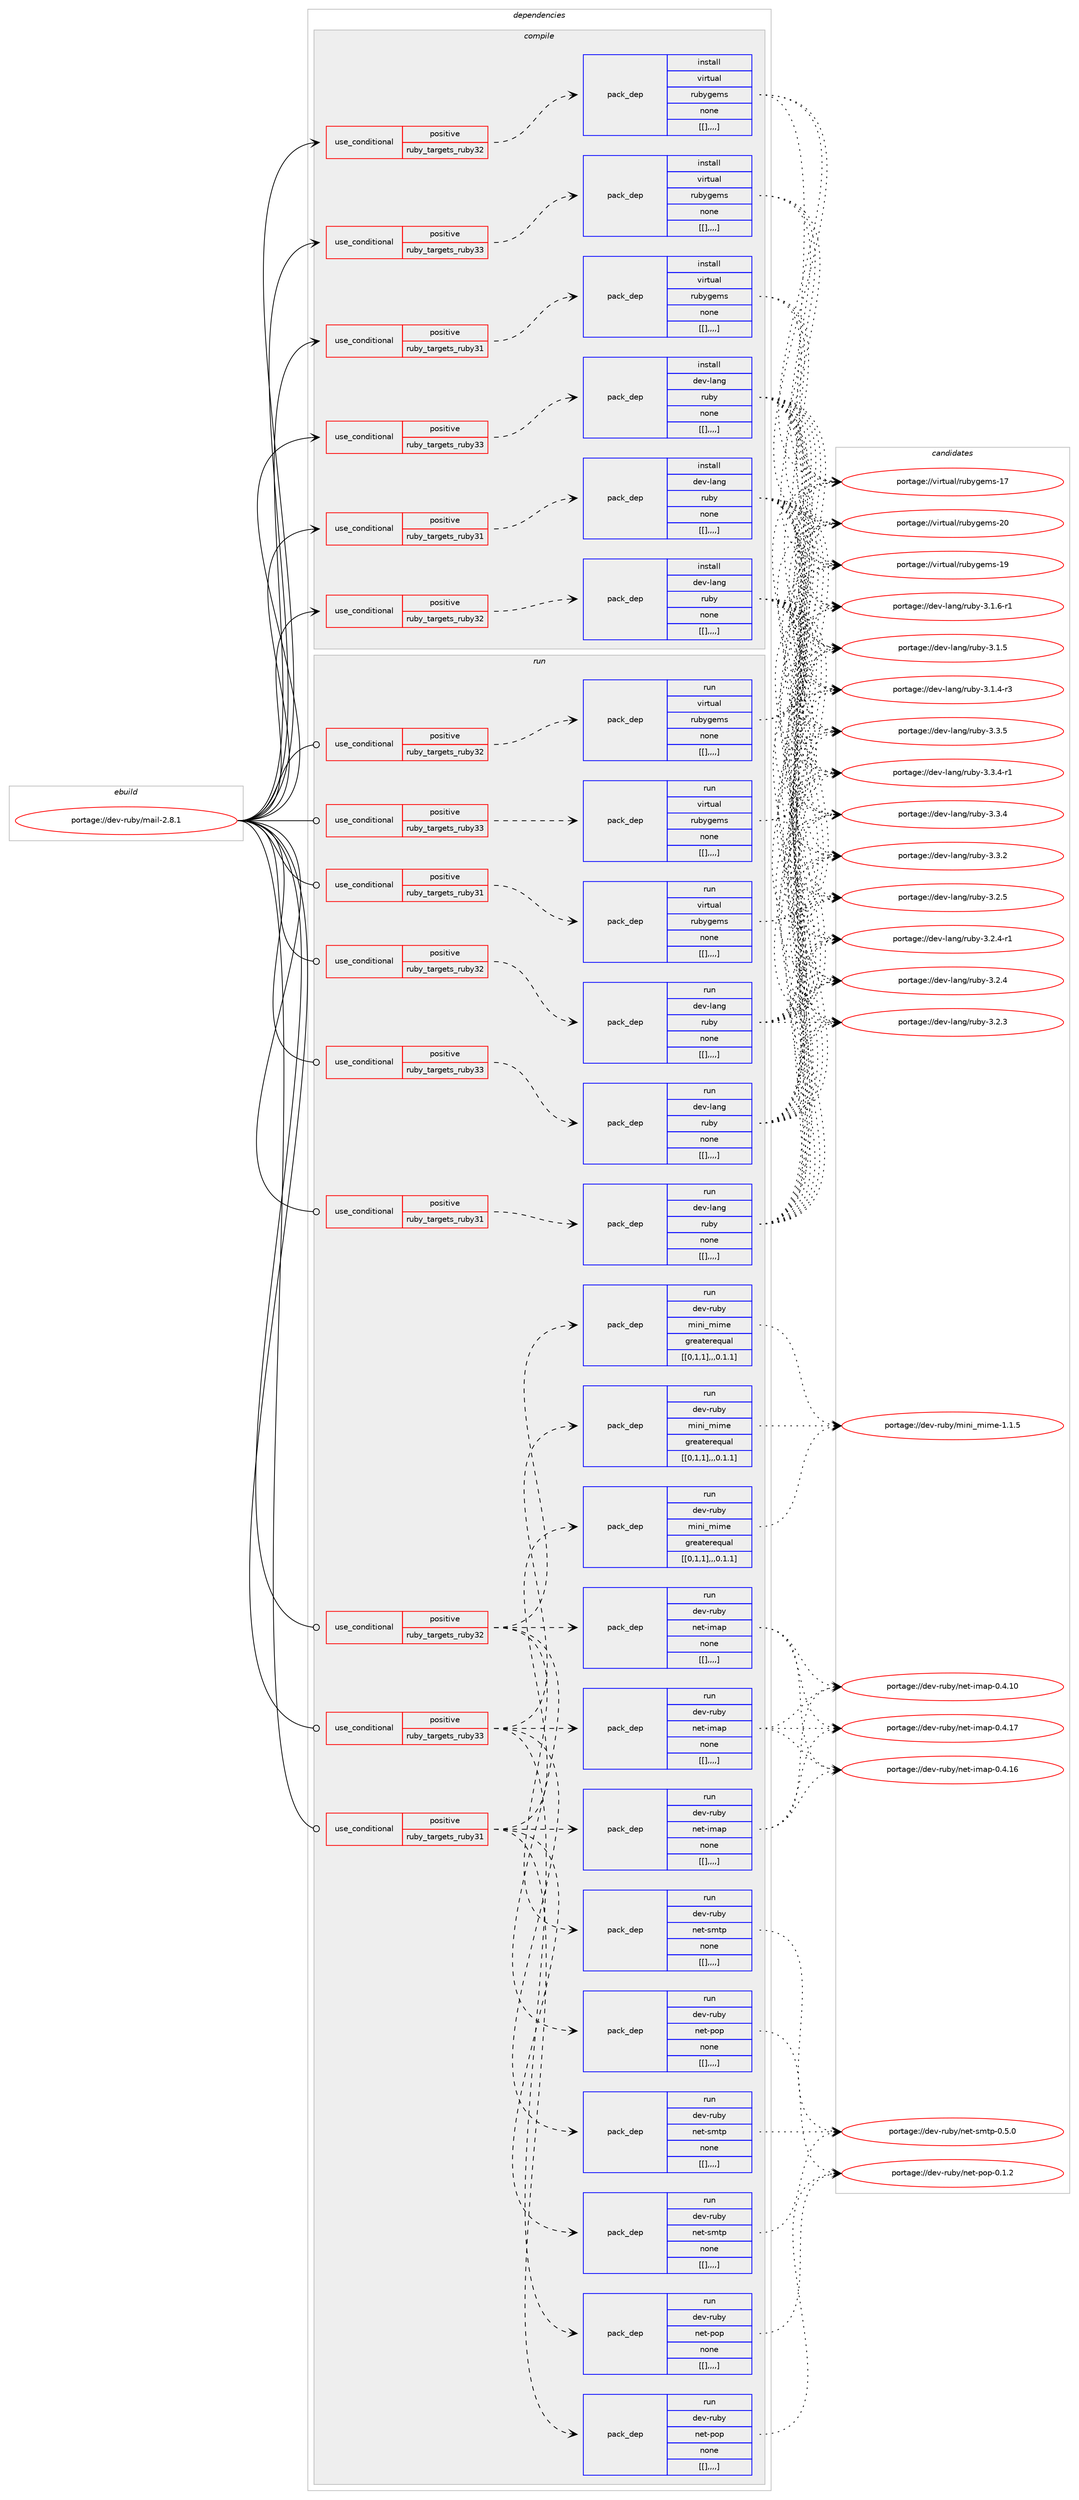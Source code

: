 digraph prolog {

# *************
# Graph options
# *************

newrank=true;
concentrate=true;
compound=true;
graph [rankdir=LR,fontname=Helvetica,fontsize=10,ranksep=1.5];#, ranksep=2.5, nodesep=0.2];
edge  [arrowhead=vee];
node  [fontname=Helvetica,fontsize=10];

# **********
# The ebuild
# **********

subgraph cluster_leftcol {
color=gray;
label=<<i>ebuild</i>>;
id [label="portage://dev-ruby/mail-2.8.1", color=red, width=4, href="../dev-ruby/mail-2.8.1.svg"];
}

# ****************
# The dependencies
# ****************

subgraph cluster_midcol {
color=gray;
label=<<i>dependencies</i>>;
subgraph cluster_compile {
fillcolor="#eeeeee";
style=filled;
label=<<i>compile</i>>;
subgraph cond54271 {
dependency199612 [label=<<TABLE BORDER="0" CELLBORDER="1" CELLSPACING="0" CELLPADDING="4"><TR><TD ROWSPAN="3" CELLPADDING="10">use_conditional</TD></TR><TR><TD>positive</TD></TR><TR><TD>ruby_targets_ruby31</TD></TR></TABLE>>, shape=none, color=red];
subgraph pack143915 {
dependency199631 [label=<<TABLE BORDER="0" CELLBORDER="1" CELLSPACING="0" CELLPADDING="4" WIDTH="220"><TR><TD ROWSPAN="6" CELLPADDING="30">pack_dep</TD></TR><TR><TD WIDTH="110">install</TD></TR><TR><TD>dev-lang</TD></TR><TR><TD>ruby</TD></TR><TR><TD>none</TD></TR><TR><TD>[[],,,,]</TD></TR></TABLE>>, shape=none, color=blue];
}
dependency199612:e -> dependency199631:w [weight=20,style="dashed",arrowhead="vee"];
}
id:e -> dependency199612:w [weight=20,style="solid",arrowhead="vee"];
subgraph cond54290 {
dependency199708 [label=<<TABLE BORDER="0" CELLBORDER="1" CELLSPACING="0" CELLPADDING="4"><TR><TD ROWSPAN="3" CELLPADDING="10">use_conditional</TD></TR><TR><TD>positive</TD></TR><TR><TD>ruby_targets_ruby31</TD></TR></TABLE>>, shape=none, color=red];
subgraph pack143972 {
dependency199763 [label=<<TABLE BORDER="0" CELLBORDER="1" CELLSPACING="0" CELLPADDING="4" WIDTH="220"><TR><TD ROWSPAN="6" CELLPADDING="30">pack_dep</TD></TR><TR><TD WIDTH="110">install</TD></TR><TR><TD>virtual</TD></TR><TR><TD>rubygems</TD></TR><TR><TD>none</TD></TR><TR><TD>[[],,,,]</TD></TR></TABLE>>, shape=none, color=blue];
}
dependency199708:e -> dependency199763:w [weight=20,style="dashed",arrowhead="vee"];
}
id:e -> dependency199708:w [weight=20,style="solid",arrowhead="vee"];
subgraph cond54354 {
dependency199810 [label=<<TABLE BORDER="0" CELLBORDER="1" CELLSPACING="0" CELLPADDING="4"><TR><TD ROWSPAN="3" CELLPADDING="10">use_conditional</TD></TR><TR><TD>positive</TD></TR><TR><TD>ruby_targets_ruby32</TD></TR></TABLE>>, shape=none, color=red];
subgraph pack144010 {
dependency199831 [label=<<TABLE BORDER="0" CELLBORDER="1" CELLSPACING="0" CELLPADDING="4" WIDTH="220"><TR><TD ROWSPAN="6" CELLPADDING="30">pack_dep</TD></TR><TR><TD WIDTH="110">install</TD></TR><TR><TD>dev-lang</TD></TR><TR><TD>ruby</TD></TR><TR><TD>none</TD></TR><TR><TD>[[],,,,]</TD></TR></TABLE>>, shape=none, color=blue];
}
dependency199810:e -> dependency199831:w [weight=20,style="dashed",arrowhead="vee"];
}
id:e -> dependency199810:w [weight=20,style="solid",arrowhead="vee"];
subgraph cond54385 {
dependency199840 [label=<<TABLE BORDER="0" CELLBORDER="1" CELLSPACING="0" CELLPADDING="4"><TR><TD ROWSPAN="3" CELLPADDING="10">use_conditional</TD></TR><TR><TD>positive</TD></TR><TR><TD>ruby_targets_ruby32</TD></TR></TABLE>>, shape=none, color=red];
subgraph pack144027 {
dependency199859 [label=<<TABLE BORDER="0" CELLBORDER="1" CELLSPACING="0" CELLPADDING="4" WIDTH="220"><TR><TD ROWSPAN="6" CELLPADDING="30">pack_dep</TD></TR><TR><TD WIDTH="110">install</TD></TR><TR><TD>virtual</TD></TR><TR><TD>rubygems</TD></TR><TR><TD>none</TD></TR><TR><TD>[[],,,,]</TD></TR></TABLE>>, shape=none, color=blue];
}
dependency199840:e -> dependency199859:w [weight=20,style="dashed",arrowhead="vee"];
}
id:e -> dependency199840:w [weight=20,style="solid",arrowhead="vee"];
subgraph cond54398 {
dependency199956 [label=<<TABLE BORDER="0" CELLBORDER="1" CELLSPACING="0" CELLPADDING="4"><TR><TD ROWSPAN="3" CELLPADDING="10">use_conditional</TD></TR><TR><TD>positive</TD></TR><TR><TD>ruby_targets_ruby33</TD></TR></TABLE>>, shape=none, color=red];
subgraph pack144107 {
dependency200018 [label=<<TABLE BORDER="0" CELLBORDER="1" CELLSPACING="0" CELLPADDING="4" WIDTH="220"><TR><TD ROWSPAN="6" CELLPADDING="30">pack_dep</TD></TR><TR><TD WIDTH="110">install</TD></TR><TR><TD>dev-lang</TD></TR><TR><TD>ruby</TD></TR><TR><TD>none</TD></TR><TR><TD>[[],,,,]</TD></TR></TABLE>>, shape=none, color=blue];
}
dependency199956:e -> dependency200018:w [weight=20,style="dashed",arrowhead="vee"];
}
id:e -> dependency199956:w [weight=20,style="solid",arrowhead="vee"];
subgraph cond54474 {
dependency200038 [label=<<TABLE BORDER="0" CELLBORDER="1" CELLSPACING="0" CELLPADDING="4"><TR><TD ROWSPAN="3" CELLPADDING="10">use_conditional</TD></TR><TR><TD>positive</TD></TR><TR><TD>ruby_targets_ruby33</TD></TR></TABLE>>, shape=none, color=red];
subgraph pack144146 {
dependency200074 [label=<<TABLE BORDER="0" CELLBORDER="1" CELLSPACING="0" CELLPADDING="4" WIDTH="220"><TR><TD ROWSPAN="6" CELLPADDING="30">pack_dep</TD></TR><TR><TD WIDTH="110">install</TD></TR><TR><TD>virtual</TD></TR><TR><TD>rubygems</TD></TR><TR><TD>none</TD></TR><TR><TD>[[],,,,]</TD></TR></TABLE>>, shape=none, color=blue];
}
dependency200038:e -> dependency200074:w [weight=20,style="dashed",arrowhead="vee"];
}
id:e -> dependency200038:w [weight=20,style="solid",arrowhead="vee"];
}
subgraph cluster_compileandrun {
fillcolor="#eeeeee";
style=filled;
label=<<i>compile and run</i>>;
}
subgraph cluster_run {
fillcolor="#eeeeee";
style=filled;
label=<<i>run</i>>;
subgraph cond54517 {
dependency200136 [label=<<TABLE BORDER="0" CELLBORDER="1" CELLSPACING="0" CELLPADDING="4"><TR><TD ROWSPAN="3" CELLPADDING="10">use_conditional</TD></TR><TR><TD>positive</TD></TR><TR><TD>ruby_targets_ruby31</TD></TR></TABLE>>, shape=none, color=red];
subgraph pack144182 {
dependency200144 [label=<<TABLE BORDER="0" CELLBORDER="1" CELLSPACING="0" CELLPADDING="4" WIDTH="220"><TR><TD ROWSPAN="6" CELLPADDING="30">pack_dep</TD></TR><TR><TD WIDTH="110">run</TD></TR><TR><TD>dev-lang</TD></TR><TR><TD>ruby</TD></TR><TR><TD>none</TD></TR><TR><TD>[[],,,,]</TD></TR></TABLE>>, shape=none, color=blue];
}
dependency200136:e -> dependency200144:w [weight=20,style="dashed",arrowhead="vee"];
}
id:e -> dependency200136:w [weight=20,style="solid",arrowhead="odot"];
subgraph cond54531 {
dependency200154 [label=<<TABLE BORDER="0" CELLBORDER="1" CELLSPACING="0" CELLPADDING="4"><TR><TD ROWSPAN="3" CELLPADDING="10">use_conditional</TD></TR><TR><TD>positive</TD></TR><TR><TD>ruby_targets_ruby31</TD></TR></TABLE>>, shape=none, color=red];
subgraph pack144197 {
dependency200171 [label=<<TABLE BORDER="0" CELLBORDER="1" CELLSPACING="0" CELLPADDING="4" WIDTH="220"><TR><TD ROWSPAN="6" CELLPADDING="30">pack_dep</TD></TR><TR><TD WIDTH="110">run</TD></TR><TR><TD>dev-ruby</TD></TR><TR><TD>mini_mime</TD></TR><TR><TD>greaterequal</TD></TR><TR><TD>[[0,1,1],,,0.1.1]</TD></TR></TABLE>>, shape=none, color=blue];
}
dependency200154:e -> dependency200171:w [weight=20,style="dashed",arrowhead="vee"];
subgraph pack144198 {
dependency200173 [label=<<TABLE BORDER="0" CELLBORDER="1" CELLSPACING="0" CELLPADDING="4" WIDTH="220"><TR><TD ROWSPAN="6" CELLPADDING="30">pack_dep</TD></TR><TR><TD WIDTH="110">run</TD></TR><TR><TD>dev-ruby</TD></TR><TR><TD>net-imap</TD></TR><TR><TD>none</TD></TR><TR><TD>[[],,,,]</TD></TR></TABLE>>, shape=none, color=blue];
}
dependency200154:e -> dependency200173:w [weight=20,style="dashed",arrowhead="vee"];
subgraph pack144199 {
dependency200176 [label=<<TABLE BORDER="0" CELLBORDER="1" CELLSPACING="0" CELLPADDING="4" WIDTH="220"><TR><TD ROWSPAN="6" CELLPADDING="30">pack_dep</TD></TR><TR><TD WIDTH="110">run</TD></TR><TR><TD>dev-ruby</TD></TR><TR><TD>net-pop</TD></TR><TR><TD>none</TD></TR><TR><TD>[[],,,,]</TD></TR></TABLE>>, shape=none, color=blue];
}
dependency200154:e -> dependency200176:w [weight=20,style="dashed",arrowhead="vee"];
subgraph pack144200 {
dependency200179 [label=<<TABLE BORDER="0" CELLBORDER="1" CELLSPACING="0" CELLPADDING="4" WIDTH="220"><TR><TD ROWSPAN="6" CELLPADDING="30">pack_dep</TD></TR><TR><TD WIDTH="110">run</TD></TR><TR><TD>dev-ruby</TD></TR><TR><TD>net-smtp</TD></TR><TR><TD>none</TD></TR><TR><TD>[[],,,,]</TD></TR></TABLE>>, shape=none, color=blue];
}
dependency200154:e -> dependency200179:w [weight=20,style="dashed",arrowhead="vee"];
}
id:e -> dependency200154:w [weight=20,style="solid",arrowhead="odot"];
subgraph cond54572 {
dependency200276 [label=<<TABLE BORDER="0" CELLBORDER="1" CELLSPACING="0" CELLPADDING="4"><TR><TD ROWSPAN="3" CELLPADDING="10">use_conditional</TD></TR><TR><TD>positive</TD></TR><TR><TD>ruby_targets_ruby31</TD></TR></TABLE>>, shape=none, color=red];
subgraph pack144255 {
dependency200301 [label=<<TABLE BORDER="0" CELLBORDER="1" CELLSPACING="0" CELLPADDING="4" WIDTH="220"><TR><TD ROWSPAN="6" CELLPADDING="30">pack_dep</TD></TR><TR><TD WIDTH="110">run</TD></TR><TR><TD>virtual</TD></TR><TR><TD>rubygems</TD></TR><TR><TD>none</TD></TR><TR><TD>[[],,,,]</TD></TR></TABLE>>, shape=none, color=blue];
}
dependency200276:e -> dependency200301:w [weight=20,style="dashed",arrowhead="vee"];
}
id:e -> dependency200276:w [weight=20,style="solid",arrowhead="odot"];
subgraph cond54641 {
dependency200371 [label=<<TABLE BORDER="0" CELLBORDER="1" CELLSPACING="0" CELLPADDING="4"><TR><TD ROWSPAN="3" CELLPADDING="10">use_conditional</TD></TR><TR><TD>positive</TD></TR><TR><TD>ruby_targets_ruby32</TD></TR></TABLE>>, shape=none, color=red];
subgraph pack144305 {
dependency200373 [label=<<TABLE BORDER="0" CELLBORDER="1" CELLSPACING="0" CELLPADDING="4" WIDTH="220"><TR><TD ROWSPAN="6" CELLPADDING="30">pack_dep</TD></TR><TR><TD WIDTH="110">run</TD></TR><TR><TD>dev-lang</TD></TR><TR><TD>ruby</TD></TR><TR><TD>none</TD></TR><TR><TD>[[],,,,]</TD></TR></TABLE>>, shape=none, color=blue];
}
dependency200371:e -> dependency200373:w [weight=20,style="dashed",arrowhead="vee"];
}
id:e -> dependency200371:w [weight=20,style="solid",arrowhead="odot"];
subgraph cond54644 {
dependency200377 [label=<<TABLE BORDER="0" CELLBORDER="1" CELLSPACING="0" CELLPADDING="4"><TR><TD ROWSPAN="3" CELLPADDING="10">use_conditional</TD></TR><TR><TD>positive</TD></TR><TR><TD>ruby_targets_ruby32</TD></TR></TABLE>>, shape=none, color=red];
subgraph pack144328 {
dependency200455 [label=<<TABLE BORDER="0" CELLBORDER="1" CELLSPACING="0" CELLPADDING="4" WIDTH="220"><TR><TD ROWSPAN="6" CELLPADDING="30">pack_dep</TD></TR><TR><TD WIDTH="110">run</TD></TR><TR><TD>dev-ruby</TD></TR><TR><TD>mini_mime</TD></TR><TR><TD>greaterequal</TD></TR><TR><TD>[[0,1,1],,,0.1.1]</TD></TR></TABLE>>, shape=none, color=blue];
}
dependency200377:e -> dependency200455:w [weight=20,style="dashed",arrowhead="vee"];
subgraph pack144354 {
dependency200474 [label=<<TABLE BORDER="0" CELLBORDER="1" CELLSPACING="0" CELLPADDING="4" WIDTH="220"><TR><TD ROWSPAN="6" CELLPADDING="30">pack_dep</TD></TR><TR><TD WIDTH="110">run</TD></TR><TR><TD>dev-ruby</TD></TR><TR><TD>net-imap</TD></TR><TR><TD>none</TD></TR><TR><TD>[[],,,,]</TD></TR></TABLE>>, shape=none, color=blue];
}
dependency200377:e -> dependency200474:w [weight=20,style="dashed",arrowhead="vee"];
subgraph pack144358 {
dependency200494 [label=<<TABLE BORDER="0" CELLBORDER="1" CELLSPACING="0" CELLPADDING="4" WIDTH="220"><TR><TD ROWSPAN="6" CELLPADDING="30">pack_dep</TD></TR><TR><TD WIDTH="110">run</TD></TR><TR><TD>dev-ruby</TD></TR><TR><TD>net-pop</TD></TR><TR><TD>none</TD></TR><TR><TD>[[],,,,]</TD></TR></TABLE>>, shape=none, color=blue];
}
dependency200377:e -> dependency200494:w [weight=20,style="dashed",arrowhead="vee"];
subgraph pack144373 {
dependency200497 [label=<<TABLE BORDER="0" CELLBORDER="1" CELLSPACING="0" CELLPADDING="4" WIDTH="220"><TR><TD ROWSPAN="6" CELLPADDING="30">pack_dep</TD></TR><TR><TD WIDTH="110">run</TD></TR><TR><TD>dev-ruby</TD></TR><TR><TD>net-smtp</TD></TR><TR><TD>none</TD></TR><TR><TD>[[],,,,]</TD></TR></TABLE>>, shape=none, color=blue];
}
dependency200377:e -> dependency200497:w [weight=20,style="dashed",arrowhead="vee"];
}
id:e -> dependency200377:w [weight=20,style="solid",arrowhead="odot"];
subgraph cond54787 {
dependency200789 [label=<<TABLE BORDER="0" CELLBORDER="1" CELLSPACING="0" CELLPADDING="4"><TR><TD ROWSPAN="3" CELLPADDING="10">use_conditional</TD></TR><TR><TD>positive</TD></TR><TR><TD>ruby_targets_ruby32</TD></TR></TABLE>>, shape=none, color=red];
subgraph pack144535 {
dependency200792 [label=<<TABLE BORDER="0" CELLBORDER="1" CELLSPACING="0" CELLPADDING="4" WIDTH="220"><TR><TD ROWSPAN="6" CELLPADDING="30">pack_dep</TD></TR><TR><TD WIDTH="110">run</TD></TR><TR><TD>virtual</TD></TR><TR><TD>rubygems</TD></TR><TR><TD>none</TD></TR><TR><TD>[[],,,,]</TD></TR></TABLE>>, shape=none, color=blue];
}
dependency200789:e -> dependency200792:w [weight=20,style="dashed",arrowhead="vee"];
}
id:e -> dependency200789:w [weight=20,style="solid",arrowhead="odot"];
subgraph cond54853 {
dependency200842 [label=<<TABLE BORDER="0" CELLBORDER="1" CELLSPACING="0" CELLPADDING="4"><TR><TD ROWSPAN="3" CELLPADDING="10">use_conditional</TD></TR><TR><TD>positive</TD></TR><TR><TD>ruby_targets_ruby33</TD></TR></TABLE>>, shape=none, color=red];
subgraph pack144563 {
dependency200866 [label=<<TABLE BORDER="0" CELLBORDER="1" CELLSPACING="0" CELLPADDING="4" WIDTH="220"><TR><TD ROWSPAN="6" CELLPADDING="30">pack_dep</TD></TR><TR><TD WIDTH="110">run</TD></TR><TR><TD>dev-lang</TD></TR><TR><TD>ruby</TD></TR><TR><TD>none</TD></TR><TR><TD>[[],,,,]</TD></TR></TABLE>>, shape=none, color=blue];
}
dependency200842:e -> dependency200866:w [weight=20,style="dashed",arrowhead="vee"];
}
id:e -> dependency200842:w [weight=20,style="solid",arrowhead="odot"];
subgraph cond54878 {
dependency200960 [label=<<TABLE BORDER="0" CELLBORDER="1" CELLSPACING="0" CELLPADDING="4"><TR><TD ROWSPAN="3" CELLPADDING="10">use_conditional</TD></TR><TR><TD>positive</TD></TR><TR><TD>ruby_targets_ruby33</TD></TR></TABLE>>, shape=none, color=red];
subgraph pack144645 {
dependency201065 [label=<<TABLE BORDER="0" CELLBORDER="1" CELLSPACING="0" CELLPADDING="4" WIDTH="220"><TR><TD ROWSPAN="6" CELLPADDING="30">pack_dep</TD></TR><TR><TD WIDTH="110">run</TD></TR><TR><TD>dev-ruby</TD></TR><TR><TD>mini_mime</TD></TR><TR><TD>greaterequal</TD></TR><TR><TD>[[0,1,1],,,0.1.1]</TD></TR></TABLE>>, shape=none, color=blue];
}
dependency200960:e -> dependency201065:w [weight=20,style="dashed",arrowhead="vee"];
subgraph pack144696 {
dependency201108 [label=<<TABLE BORDER="0" CELLBORDER="1" CELLSPACING="0" CELLPADDING="4" WIDTH="220"><TR><TD ROWSPAN="6" CELLPADDING="30">pack_dep</TD></TR><TR><TD WIDTH="110">run</TD></TR><TR><TD>dev-ruby</TD></TR><TR><TD>net-imap</TD></TR><TR><TD>none</TD></TR><TR><TD>[[],,,,]</TD></TR></TABLE>>, shape=none, color=blue];
}
dependency200960:e -> dependency201108:w [weight=20,style="dashed",arrowhead="vee"];
subgraph pack144706 {
dependency201215 [label=<<TABLE BORDER="0" CELLBORDER="1" CELLSPACING="0" CELLPADDING="4" WIDTH="220"><TR><TD ROWSPAN="6" CELLPADDING="30">pack_dep</TD></TR><TR><TD WIDTH="110">run</TD></TR><TR><TD>dev-ruby</TD></TR><TR><TD>net-pop</TD></TR><TR><TD>none</TD></TR><TR><TD>[[],,,,]</TD></TR></TABLE>>, shape=none, color=blue];
}
dependency200960:e -> dependency201215:w [weight=20,style="dashed",arrowhead="vee"];
subgraph pack144790 {
dependency201262 [label=<<TABLE BORDER="0" CELLBORDER="1" CELLSPACING="0" CELLPADDING="4" WIDTH="220"><TR><TD ROWSPAN="6" CELLPADDING="30">pack_dep</TD></TR><TR><TD WIDTH="110">run</TD></TR><TR><TD>dev-ruby</TD></TR><TR><TD>net-smtp</TD></TR><TR><TD>none</TD></TR><TR><TD>[[],,,,]</TD></TR></TABLE>>, shape=none, color=blue];
}
dependency200960:e -> dependency201262:w [weight=20,style="dashed",arrowhead="vee"];
}
id:e -> dependency200960:w [weight=20,style="solid",arrowhead="odot"];
subgraph cond55055 {
dependency201309 [label=<<TABLE BORDER="0" CELLBORDER="1" CELLSPACING="0" CELLPADDING="4"><TR><TD ROWSPAN="3" CELLPADDING="10">use_conditional</TD></TR><TR><TD>positive</TD></TR><TR><TD>ruby_targets_ruby33</TD></TR></TABLE>>, shape=none, color=red];
subgraph pack144815 {
dependency201317 [label=<<TABLE BORDER="0" CELLBORDER="1" CELLSPACING="0" CELLPADDING="4" WIDTH="220"><TR><TD ROWSPAN="6" CELLPADDING="30">pack_dep</TD></TR><TR><TD WIDTH="110">run</TD></TR><TR><TD>virtual</TD></TR><TR><TD>rubygems</TD></TR><TR><TD>none</TD></TR><TR><TD>[[],,,,]</TD></TR></TABLE>>, shape=none, color=blue];
}
dependency201309:e -> dependency201317:w [weight=20,style="dashed",arrowhead="vee"];
}
id:e -> dependency201309:w [weight=20,style="solid",arrowhead="odot"];
}
}

# **************
# The candidates
# **************

subgraph cluster_choices {
rank=same;
color=gray;
label=<<i>candidates</i>>;

subgraph choice144372 {
color=black;
nodesep=1;
choice10010111845108971101034711411798121455146514653 [label="portage://dev-lang/ruby-3.3.5", color=red, width=4,href="../dev-lang/ruby-3.3.5.svg"];
choice100101118451089711010347114117981214551465146524511449 [label="portage://dev-lang/ruby-3.3.4-r1", color=red, width=4,href="../dev-lang/ruby-3.3.4-r1.svg"];
choice10010111845108971101034711411798121455146514652 [label="portage://dev-lang/ruby-3.3.4", color=red, width=4,href="../dev-lang/ruby-3.3.4.svg"];
choice10010111845108971101034711411798121455146514650 [label="portage://dev-lang/ruby-3.3.2", color=red, width=4,href="../dev-lang/ruby-3.3.2.svg"];
choice10010111845108971101034711411798121455146504653 [label="portage://dev-lang/ruby-3.2.5", color=red, width=4,href="../dev-lang/ruby-3.2.5.svg"];
choice100101118451089711010347114117981214551465046524511449 [label="portage://dev-lang/ruby-3.2.4-r1", color=red, width=4,href="../dev-lang/ruby-3.2.4-r1.svg"];
choice10010111845108971101034711411798121455146504652 [label="portage://dev-lang/ruby-3.2.4", color=red, width=4,href="../dev-lang/ruby-3.2.4.svg"];
choice10010111845108971101034711411798121455146504651 [label="portage://dev-lang/ruby-3.2.3", color=red, width=4,href="../dev-lang/ruby-3.2.3.svg"];
choice100101118451089711010347114117981214551464946544511449 [label="portage://dev-lang/ruby-3.1.6-r1", color=red, width=4,href="../dev-lang/ruby-3.1.6-r1.svg"];
choice10010111845108971101034711411798121455146494653 [label="portage://dev-lang/ruby-3.1.5", color=red, width=4,href="../dev-lang/ruby-3.1.5.svg"];
choice100101118451089711010347114117981214551464946524511451 [label="portage://dev-lang/ruby-3.1.4-r3", color=red, width=4,href="../dev-lang/ruby-3.1.4-r3.svg"];
dependency199631:e -> choice10010111845108971101034711411798121455146514653:w [style=dotted,weight="100"];
dependency199631:e -> choice100101118451089711010347114117981214551465146524511449:w [style=dotted,weight="100"];
dependency199631:e -> choice10010111845108971101034711411798121455146514652:w [style=dotted,weight="100"];
dependency199631:e -> choice10010111845108971101034711411798121455146514650:w [style=dotted,weight="100"];
dependency199631:e -> choice10010111845108971101034711411798121455146504653:w [style=dotted,weight="100"];
dependency199631:e -> choice100101118451089711010347114117981214551465046524511449:w [style=dotted,weight="100"];
dependency199631:e -> choice10010111845108971101034711411798121455146504652:w [style=dotted,weight="100"];
dependency199631:e -> choice10010111845108971101034711411798121455146504651:w [style=dotted,weight="100"];
dependency199631:e -> choice100101118451089711010347114117981214551464946544511449:w [style=dotted,weight="100"];
dependency199631:e -> choice10010111845108971101034711411798121455146494653:w [style=dotted,weight="100"];
dependency199631:e -> choice100101118451089711010347114117981214551464946524511451:w [style=dotted,weight="100"];
}
subgraph choice144381 {
color=black;
nodesep=1;
choice118105114116117971084711411798121103101109115455048 [label="portage://virtual/rubygems-20", color=red, width=4,href="../virtual/rubygems-20.svg"];
choice118105114116117971084711411798121103101109115454957 [label="portage://virtual/rubygems-19", color=red, width=4,href="../virtual/rubygems-19.svg"];
choice118105114116117971084711411798121103101109115454955 [label="portage://virtual/rubygems-17", color=red, width=4,href="../virtual/rubygems-17.svg"];
dependency199763:e -> choice118105114116117971084711411798121103101109115455048:w [style=dotted,weight="100"];
dependency199763:e -> choice118105114116117971084711411798121103101109115454957:w [style=dotted,weight="100"];
dependency199763:e -> choice118105114116117971084711411798121103101109115454955:w [style=dotted,weight="100"];
}
subgraph choice144384 {
color=black;
nodesep=1;
choice10010111845108971101034711411798121455146514653 [label="portage://dev-lang/ruby-3.3.5", color=red, width=4,href="../dev-lang/ruby-3.3.5.svg"];
choice100101118451089711010347114117981214551465146524511449 [label="portage://dev-lang/ruby-3.3.4-r1", color=red, width=4,href="../dev-lang/ruby-3.3.4-r1.svg"];
choice10010111845108971101034711411798121455146514652 [label="portage://dev-lang/ruby-3.3.4", color=red, width=4,href="../dev-lang/ruby-3.3.4.svg"];
choice10010111845108971101034711411798121455146514650 [label="portage://dev-lang/ruby-3.3.2", color=red, width=4,href="../dev-lang/ruby-3.3.2.svg"];
choice10010111845108971101034711411798121455146504653 [label="portage://dev-lang/ruby-3.2.5", color=red, width=4,href="../dev-lang/ruby-3.2.5.svg"];
choice100101118451089711010347114117981214551465046524511449 [label="portage://dev-lang/ruby-3.2.4-r1", color=red, width=4,href="../dev-lang/ruby-3.2.4-r1.svg"];
choice10010111845108971101034711411798121455146504652 [label="portage://dev-lang/ruby-3.2.4", color=red, width=4,href="../dev-lang/ruby-3.2.4.svg"];
choice10010111845108971101034711411798121455146504651 [label="portage://dev-lang/ruby-3.2.3", color=red, width=4,href="../dev-lang/ruby-3.2.3.svg"];
choice100101118451089711010347114117981214551464946544511449 [label="portage://dev-lang/ruby-3.1.6-r1", color=red, width=4,href="../dev-lang/ruby-3.1.6-r1.svg"];
choice10010111845108971101034711411798121455146494653 [label="portage://dev-lang/ruby-3.1.5", color=red, width=4,href="../dev-lang/ruby-3.1.5.svg"];
choice100101118451089711010347114117981214551464946524511451 [label="portage://dev-lang/ruby-3.1.4-r3", color=red, width=4,href="../dev-lang/ruby-3.1.4-r3.svg"];
dependency199831:e -> choice10010111845108971101034711411798121455146514653:w [style=dotted,weight="100"];
dependency199831:e -> choice100101118451089711010347114117981214551465146524511449:w [style=dotted,weight="100"];
dependency199831:e -> choice10010111845108971101034711411798121455146514652:w [style=dotted,weight="100"];
dependency199831:e -> choice10010111845108971101034711411798121455146514650:w [style=dotted,weight="100"];
dependency199831:e -> choice10010111845108971101034711411798121455146504653:w [style=dotted,weight="100"];
dependency199831:e -> choice100101118451089711010347114117981214551465046524511449:w [style=dotted,weight="100"];
dependency199831:e -> choice10010111845108971101034711411798121455146504652:w [style=dotted,weight="100"];
dependency199831:e -> choice10010111845108971101034711411798121455146504651:w [style=dotted,weight="100"];
dependency199831:e -> choice100101118451089711010347114117981214551464946544511449:w [style=dotted,weight="100"];
dependency199831:e -> choice10010111845108971101034711411798121455146494653:w [style=dotted,weight="100"];
dependency199831:e -> choice100101118451089711010347114117981214551464946524511451:w [style=dotted,weight="100"];
}
subgraph choice144396 {
color=black;
nodesep=1;
choice118105114116117971084711411798121103101109115455048 [label="portage://virtual/rubygems-20", color=red, width=4,href="../virtual/rubygems-20.svg"];
choice118105114116117971084711411798121103101109115454957 [label="portage://virtual/rubygems-19", color=red, width=4,href="../virtual/rubygems-19.svg"];
choice118105114116117971084711411798121103101109115454955 [label="portage://virtual/rubygems-17", color=red, width=4,href="../virtual/rubygems-17.svg"];
dependency199859:e -> choice118105114116117971084711411798121103101109115455048:w [style=dotted,weight="100"];
dependency199859:e -> choice118105114116117971084711411798121103101109115454957:w [style=dotted,weight="100"];
dependency199859:e -> choice118105114116117971084711411798121103101109115454955:w [style=dotted,weight="100"];
}
subgraph choice144415 {
color=black;
nodesep=1;
choice10010111845108971101034711411798121455146514653 [label="portage://dev-lang/ruby-3.3.5", color=red, width=4,href="../dev-lang/ruby-3.3.5.svg"];
choice100101118451089711010347114117981214551465146524511449 [label="portage://dev-lang/ruby-3.3.4-r1", color=red, width=4,href="../dev-lang/ruby-3.3.4-r1.svg"];
choice10010111845108971101034711411798121455146514652 [label="portage://dev-lang/ruby-3.3.4", color=red, width=4,href="../dev-lang/ruby-3.3.4.svg"];
choice10010111845108971101034711411798121455146514650 [label="portage://dev-lang/ruby-3.3.2", color=red, width=4,href="../dev-lang/ruby-3.3.2.svg"];
choice10010111845108971101034711411798121455146504653 [label="portage://dev-lang/ruby-3.2.5", color=red, width=4,href="../dev-lang/ruby-3.2.5.svg"];
choice100101118451089711010347114117981214551465046524511449 [label="portage://dev-lang/ruby-3.2.4-r1", color=red, width=4,href="../dev-lang/ruby-3.2.4-r1.svg"];
choice10010111845108971101034711411798121455146504652 [label="portage://dev-lang/ruby-3.2.4", color=red, width=4,href="../dev-lang/ruby-3.2.4.svg"];
choice10010111845108971101034711411798121455146504651 [label="portage://dev-lang/ruby-3.2.3", color=red, width=4,href="../dev-lang/ruby-3.2.3.svg"];
choice100101118451089711010347114117981214551464946544511449 [label="portage://dev-lang/ruby-3.1.6-r1", color=red, width=4,href="../dev-lang/ruby-3.1.6-r1.svg"];
choice10010111845108971101034711411798121455146494653 [label="portage://dev-lang/ruby-3.1.5", color=red, width=4,href="../dev-lang/ruby-3.1.5.svg"];
choice100101118451089711010347114117981214551464946524511451 [label="portage://dev-lang/ruby-3.1.4-r3", color=red, width=4,href="../dev-lang/ruby-3.1.4-r3.svg"];
dependency200018:e -> choice10010111845108971101034711411798121455146514653:w [style=dotted,weight="100"];
dependency200018:e -> choice100101118451089711010347114117981214551465146524511449:w [style=dotted,weight="100"];
dependency200018:e -> choice10010111845108971101034711411798121455146514652:w [style=dotted,weight="100"];
dependency200018:e -> choice10010111845108971101034711411798121455146514650:w [style=dotted,weight="100"];
dependency200018:e -> choice10010111845108971101034711411798121455146504653:w [style=dotted,weight="100"];
dependency200018:e -> choice100101118451089711010347114117981214551465046524511449:w [style=dotted,weight="100"];
dependency200018:e -> choice10010111845108971101034711411798121455146504652:w [style=dotted,weight="100"];
dependency200018:e -> choice10010111845108971101034711411798121455146504651:w [style=dotted,weight="100"];
dependency200018:e -> choice100101118451089711010347114117981214551464946544511449:w [style=dotted,weight="100"];
dependency200018:e -> choice10010111845108971101034711411798121455146494653:w [style=dotted,weight="100"];
dependency200018:e -> choice100101118451089711010347114117981214551464946524511451:w [style=dotted,weight="100"];
}
subgraph choice144423 {
color=black;
nodesep=1;
choice118105114116117971084711411798121103101109115455048 [label="portage://virtual/rubygems-20", color=red, width=4,href="../virtual/rubygems-20.svg"];
choice118105114116117971084711411798121103101109115454957 [label="portage://virtual/rubygems-19", color=red, width=4,href="../virtual/rubygems-19.svg"];
choice118105114116117971084711411798121103101109115454955 [label="portage://virtual/rubygems-17", color=red, width=4,href="../virtual/rubygems-17.svg"];
dependency200074:e -> choice118105114116117971084711411798121103101109115455048:w [style=dotted,weight="100"];
dependency200074:e -> choice118105114116117971084711411798121103101109115454957:w [style=dotted,weight="100"];
dependency200074:e -> choice118105114116117971084711411798121103101109115454955:w [style=dotted,weight="100"];
}
subgraph choice144433 {
color=black;
nodesep=1;
choice10010111845108971101034711411798121455146514653 [label="portage://dev-lang/ruby-3.3.5", color=red, width=4,href="../dev-lang/ruby-3.3.5.svg"];
choice100101118451089711010347114117981214551465146524511449 [label="portage://dev-lang/ruby-3.3.4-r1", color=red, width=4,href="../dev-lang/ruby-3.3.4-r1.svg"];
choice10010111845108971101034711411798121455146514652 [label="portage://dev-lang/ruby-3.3.4", color=red, width=4,href="../dev-lang/ruby-3.3.4.svg"];
choice10010111845108971101034711411798121455146514650 [label="portage://dev-lang/ruby-3.3.2", color=red, width=4,href="../dev-lang/ruby-3.3.2.svg"];
choice10010111845108971101034711411798121455146504653 [label="portage://dev-lang/ruby-3.2.5", color=red, width=4,href="../dev-lang/ruby-3.2.5.svg"];
choice100101118451089711010347114117981214551465046524511449 [label="portage://dev-lang/ruby-3.2.4-r1", color=red, width=4,href="../dev-lang/ruby-3.2.4-r1.svg"];
choice10010111845108971101034711411798121455146504652 [label="portage://dev-lang/ruby-3.2.4", color=red, width=4,href="../dev-lang/ruby-3.2.4.svg"];
choice10010111845108971101034711411798121455146504651 [label="portage://dev-lang/ruby-3.2.3", color=red, width=4,href="../dev-lang/ruby-3.2.3.svg"];
choice100101118451089711010347114117981214551464946544511449 [label="portage://dev-lang/ruby-3.1.6-r1", color=red, width=4,href="../dev-lang/ruby-3.1.6-r1.svg"];
choice10010111845108971101034711411798121455146494653 [label="portage://dev-lang/ruby-3.1.5", color=red, width=4,href="../dev-lang/ruby-3.1.5.svg"];
choice100101118451089711010347114117981214551464946524511451 [label="portage://dev-lang/ruby-3.1.4-r3", color=red, width=4,href="../dev-lang/ruby-3.1.4-r3.svg"];
dependency200144:e -> choice10010111845108971101034711411798121455146514653:w [style=dotted,weight="100"];
dependency200144:e -> choice100101118451089711010347114117981214551465146524511449:w [style=dotted,weight="100"];
dependency200144:e -> choice10010111845108971101034711411798121455146514652:w [style=dotted,weight="100"];
dependency200144:e -> choice10010111845108971101034711411798121455146514650:w [style=dotted,weight="100"];
dependency200144:e -> choice10010111845108971101034711411798121455146504653:w [style=dotted,weight="100"];
dependency200144:e -> choice100101118451089711010347114117981214551465046524511449:w [style=dotted,weight="100"];
dependency200144:e -> choice10010111845108971101034711411798121455146504652:w [style=dotted,weight="100"];
dependency200144:e -> choice10010111845108971101034711411798121455146504651:w [style=dotted,weight="100"];
dependency200144:e -> choice100101118451089711010347114117981214551464946544511449:w [style=dotted,weight="100"];
dependency200144:e -> choice10010111845108971101034711411798121455146494653:w [style=dotted,weight="100"];
dependency200144:e -> choice100101118451089711010347114117981214551464946524511451:w [style=dotted,weight="100"];
}
subgraph choice144437 {
color=black;
nodesep=1;
choice10010111845114117981214710910511010595109105109101454946494653 [label="portage://dev-ruby/mini_mime-1.1.5", color=red, width=4,href="../dev-ruby/mini_mime-1.1.5.svg"];
dependency200171:e -> choice10010111845114117981214710910511010595109105109101454946494653:w [style=dotted,weight="100"];
}
subgraph choice144447 {
color=black;
nodesep=1;
choice100101118451141179812147110101116451051099711245484652464955 [label="portage://dev-ruby/net-imap-0.4.17", color=red, width=4,href="../dev-ruby/net-imap-0.4.17.svg"];
choice100101118451141179812147110101116451051099711245484652464954 [label="portage://dev-ruby/net-imap-0.4.16", color=red, width=4,href="../dev-ruby/net-imap-0.4.16.svg"];
choice100101118451141179812147110101116451051099711245484652464948 [label="portage://dev-ruby/net-imap-0.4.10", color=red, width=4,href="../dev-ruby/net-imap-0.4.10.svg"];
dependency200173:e -> choice100101118451141179812147110101116451051099711245484652464955:w [style=dotted,weight="100"];
dependency200173:e -> choice100101118451141179812147110101116451051099711245484652464954:w [style=dotted,weight="100"];
dependency200173:e -> choice100101118451141179812147110101116451051099711245484652464948:w [style=dotted,weight="100"];
}
subgraph choice144453 {
color=black;
nodesep=1;
choice10010111845114117981214711010111645112111112454846494650 [label="portage://dev-ruby/net-pop-0.1.2", color=red, width=4,href="../dev-ruby/net-pop-0.1.2.svg"];
dependency200176:e -> choice10010111845114117981214711010111645112111112454846494650:w [style=dotted,weight="100"];
}
subgraph choice144515 {
color=black;
nodesep=1;
choice10010111845114117981214711010111645115109116112454846534648 [label="portage://dev-ruby/net-smtp-0.5.0", color=red, width=4,href="../dev-ruby/net-smtp-0.5.0.svg"];
dependency200179:e -> choice10010111845114117981214711010111645115109116112454846534648:w [style=dotted,weight="100"];
}
subgraph choice144539 {
color=black;
nodesep=1;
choice118105114116117971084711411798121103101109115455048 [label="portage://virtual/rubygems-20", color=red, width=4,href="../virtual/rubygems-20.svg"];
choice118105114116117971084711411798121103101109115454957 [label="portage://virtual/rubygems-19", color=red, width=4,href="../virtual/rubygems-19.svg"];
choice118105114116117971084711411798121103101109115454955 [label="portage://virtual/rubygems-17", color=red, width=4,href="../virtual/rubygems-17.svg"];
dependency200301:e -> choice118105114116117971084711411798121103101109115455048:w [style=dotted,weight="100"];
dependency200301:e -> choice118105114116117971084711411798121103101109115454957:w [style=dotted,weight="100"];
dependency200301:e -> choice118105114116117971084711411798121103101109115454955:w [style=dotted,weight="100"];
}
subgraph choice144599 {
color=black;
nodesep=1;
choice10010111845108971101034711411798121455146514653 [label="portage://dev-lang/ruby-3.3.5", color=red, width=4,href="../dev-lang/ruby-3.3.5.svg"];
choice100101118451089711010347114117981214551465146524511449 [label="portage://dev-lang/ruby-3.3.4-r1", color=red, width=4,href="../dev-lang/ruby-3.3.4-r1.svg"];
choice10010111845108971101034711411798121455146514652 [label="portage://dev-lang/ruby-3.3.4", color=red, width=4,href="../dev-lang/ruby-3.3.4.svg"];
choice10010111845108971101034711411798121455146514650 [label="portage://dev-lang/ruby-3.3.2", color=red, width=4,href="../dev-lang/ruby-3.3.2.svg"];
choice10010111845108971101034711411798121455146504653 [label="portage://dev-lang/ruby-3.2.5", color=red, width=4,href="../dev-lang/ruby-3.2.5.svg"];
choice100101118451089711010347114117981214551465046524511449 [label="portage://dev-lang/ruby-3.2.4-r1", color=red, width=4,href="../dev-lang/ruby-3.2.4-r1.svg"];
choice10010111845108971101034711411798121455146504652 [label="portage://dev-lang/ruby-3.2.4", color=red, width=4,href="../dev-lang/ruby-3.2.4.svg"];
choice10010111845108971101034711411798121455146504651 [label="portage://dev-lang/ruby-3.2.3", color=red, width=4,href="../dev-lang/ruby-3.2.3.svg"];
choice100101118451089711010347114117981214551464946544511449 [label="portage://dev-lang/ruby-3.1.6-r1", color=red, width=4,href="../dev-lang/ruby-3.1.6-r1.svg"];
choice10010111845108971101034711411798121455146494653 [label="portage://dev-lang/ruby-3.1.5", color=red, width=4,href="../dev-lang/ruby-3.1.5.svg"];
choice100101118451089711010347114117981214551464946524511451 [label="portage://dev-lang/ruby-3.1.4-r3", color=red, width=4,href="../dev-lang/ruby-3.1.4-r3.svg"];
dependency200373:e -> choice10010111845108971101034711411798121455146514653:w [style=dotted,weight="100"];
dependency200373:e -> choice100101118451089711010347114117981214551465146524511449:w [style=dotted,weight="100"];
dependency200373:e -> choice10010111845108971101034711411798121455146514652:w [style=dotted,weight="100"];
dependency200373:e -> choice10010111845108971101034711411798121455146514650:w [style=dotted,weight="100"];
dependency200373:e -> choice10010111845108971101034711411798121455146504653:w [style=dotted,weight="100"];
dependency200373:e -> choice100101118451089711010347114117981214551465046524511449:w [style=dotted,weight="100"];
dependency200373:e -> choice10010111845108971101034711411798121455146504652:w [style=dotted,weight="100"];
dependency200373:e -> choice10010111845108971101034711411798121455146504651:w [style=dotted,weight="100"];
dependency200373:e -> choice100101118451089711010347114117981214551464946544511449:w [style=dotted,weight="100"];
dependency200373:e -> choice10010111845108971101034711411798121455146494653:w [style=dotted,weight="100"];
dependency200373:e -> choice100101118451089711010347114117981214551464946524511451:w [style=dotted,weight="100"];
}
subgraph choice144607 {
color=black;
nodesep=1;
choice10010111845114117981214710910511010595109105109101454946494653 [label="portage://dev-ruby/mini_mime-1.1.5", color=red, width=4,href="../dev-ruby/mini_mime-1.1.5.svg"];
dependency200455:e -> choice10010111845114117981214710910511010595109105109101454946494653:w [style=dotted,weight="100"];
}
subgraph choice144609 {
color=black;
nodesep=1;
choice100101118451141179812147110101116451051099711245484652464955 [label="portage://dev-ruby/net-imap-0.4.17", color=red, width=4,href="../dev-ruby/net-imap-0.4.17.svg"];
choice100101118451141179812147110101116451051099711245484652464954 [label="portage://dev-ruby/net-imap-0.4.16", color=red, width=4,href="../dev-ruby/net-imap-0.4.16.svg"];
choice100101118451141179812147110101116451051099711245484652464948 [label="portage://dev-ruby/net-imap-0.4.10", color=red, width=4,href="../dev-ruby/net-imap-0.4.10.svg"];
dependency200474:e -> choice100101118451141179812147110101116451051099711245484652464955:w [style=dotted,weight="100"];
dependency200474:e -> choice100101118451141179812147110101116451051099711245484652464954:w [style=dotted,weight="100"];
dependency200474:e -> choice100101118451141179812147110101116451051099711245484652464948:w [style=dotted,weight="100"];
}
subgraph choice144611 {
color=black;
nodesep=1;
choice10010111845114117981214711010111645112111112454846494650 [label="portage://dev-ruby/net-pop-0.1.2", color=red, width=4,href="../dev-ruby/net-pop-0.1.2.svg"];
dependency200494:e -> choice10010111845114117981214711010111645112111112454846494650:w [style=dotted,weight="100"];
}
subgraph choice144627 {
color=black;
nodesep=1;
choice10010111845114117981214711010111645115109116112454846534648 [label="portage://dev-ruby/net-smtp-0.5.0", color=red, width=4,href="../dev-ruby/net-smtp-0.5.0.svg"];
dependency200497:e -> choice10010111845114117981214711010111645115109116112454846534648:w [style=dotted,weight="100"];
}
subgraph choice144640 {
color=black;
nodesep=1;
choice118105114116117971084711411798121103101109115455048 [label="portage://virtual/rubygems-20", color=red, width=4,href="../virtual/rubygems-20.svg"];
choice118105114116117971084711411798121103101109115454957 [label="portage://virtual/rubygems-19", color=red, width=4,href="../virtual/rubygems-19.svg"];
choice118105114116117971084711411798121103101109115454955 [label="portage://virtual/rubygems-17", color=red, width=4,href="../virtual/rubygems-17.svg"];
dependency200792:e -> choice118105114116117971084711411798121103101109115455048:w [style=dotted,weight="100"];
dependency200792:e -> choice118105114116117971084711411798121103101109115454957:w [style=dotted,weight="100"];
dependency200792:e -> choice118105114116117971084711411798121103101109115454955:w [style=dotted,weight="100"];
}
subgraph choice144683 {
color=black;
nodesep=1;
choice10010111845108971101034711411798121455146514653 [label="portage://dev-lang/ruby-3.3.5", color=red, width=4,href="../dev-lang/ruby-3.3.5.svg"];
choice100101118451089711010347114117981214551465146524511449 [label="portage://dev-lang/ruby-3.3.4-r1", color=red, width=4,href="../dev-lang/ruby-3.3.4-r1.svg"];
choice10010111845108971101034711411798121455146514652 [label="portage://dev-lang/ruby-3.3.4", color=red, width=4,href="../dev-lang/ruby-3.3.4.svg"];
choice10010111845108971101034711411798121455146514650 [label="portage://dev-lang/ruby-3.3.2", color=red, width=4,href="../dev-lang/ruby-3.3.2.svg"];
choice10010111845108971101034711411798121455146504653 [label="portage://dev-lang/ruby-3.2.5", color=red, width=4,href="../dev-lang/ruby-3.2.5.svg"];
choice100101118451089711010347114117981214551465046524511449 [label="portage://dev-lang/ruby-3.2.4-r1", color=red, width=4,href="../dev-lang/ruby-3.2.4-r1.svg"];
choice10010111845108971101034711411798121455146504652 [label="portage://dev-lang/ruby-3.2.4", color=red, width=4,href="../dev-lang/ruby-3.2.4.svg"];
choice10010111845108971101034711411798121455146504651 [label="portage://dev-lang/ruby-3.2.3", color=red, width=4,href="../dev-lang/ruby-3.2.3.svg"];
choice100101118451089711010347114117981214551464946544511449 [label="portage://dev-lang/ruby-3.1.6-r1", color=red, width=4,href="../dev-lang/ruby-3.1.6-r1.svg"];
choice10010111845108971101034711411798121455146494653 [label="portage://dev-lang/ruby-3.1.5", color=red, width=4,href="../dev-lang/ruby-3.1.5.svg"];
choice100101118451089711010347114117981214551464946524511451 [label="portage://dev-lang/ruby-3.1.4-r3", color=red, width=4,href="../dev-lang/ruby-3.1.4-r3.svg"];
dependency200866:e -> choice10010111845108971101034711411798121455146514653:w [style=dotted,weight="100"];
dependency200866:e -> choice100101118451089711010347114117981214551465146524511449:w [style=dotted,weight="100"];
dependency200866:e -> choice10010111845108971101034711411798121455146514652:w [style=dotted,weight="100"];
dependency200866:e -> choice10010111845108971101034711411798121455146514650:w [style=dotted,weight="100"];
dependency200866:e -> choice10010111845108971101034711411798121455146504653:w [style=dotted,weight="100"];
dependency200866:e -> choice100101118451089711010347114117981214551465046524511449:w [style=dotted,weight="100"];
dependency200866:e -> choice10010111845108971101034711411798121455146504652:w [style=dotted,weight="100"];
dependency200866:e -> choice10010111845108971101034711411798121455146504651:w [style=dotted,weight="100"];
dependency200866:e -> choice100101118451089711010347114117981214551464946544511449:w [style=dotted,weight="100"];
dependency200866:e -> choice10010111845108971101034711411798121455146494653:w [style=dotted,weight="100"];
dependency200866:e -> choice100101118451089711010347114117981214551464946524511451:w [style=dotted,weight="100"];
}
subgraph choice144731 {
color=black;
nodesep=1;
choice10010111845114117981214710910511010595109105109101454946494653 [label="portage://dev-ruby/mini_mime-1.1.5", color=red, width=4,href="../dev-ruby/mini_mime-1.1.5.svg"];
dependency201065:e -> choice10010111845114117981214710910511010595109105109101454946494653:w [style=dotted,weight="100"];
}
subgraph choice144742 {
color=black;
nodesep=1;
choice100101118451141179812147110101116451051099711245484652464955 [label="portage://dev-ruby/net-imap-0.4.17", color=red, width=4,href="../dev-ruby/net-imap-0.4.17.svg"];
choice100101118451141179812147110101116451051099711245484652464954 [label="portage://dev-ruby/net-imap-0.4.16", color=red, width=4,href="../dev-ruby/net-imap-0.4.16.svg"];
choice100101118451141179812147110101116451051099711245484652464948 [label="portage://dev-ruby/net-imap-0.4.10", color=red, width=4,href="../dev-ruby/net-imap-0.4.10.svg"];
dependency201108:e -> choice100101118451141179812147110101116451051099711245484652464955:w [style=dotted,weight="100"];
dependency201108:e -> choice100101118451141179812147110101116451051099711245484652464954:w [style=dotted,weight="100"];
dependency201108:e -> choice100101118451141179812147110101116451051099711245484652464948:w [style=dotted,weight="100"];
}
subgraph choice144756 {
color=black;
nodesep=1;
choice10010111845114117981214711010111645112111112454846494650 [label="portage://dev-ruby/net-pop-0.1.2", color=red, width=4,href="../dev-ruby/net-pop-0.1.2.svg"];
dependency201215:e -> choice10010111845114117981214711010111645112111112454846494650:w [style=dotted,weight="100"];
}
subgraph choice144758 {
color=black;
nodesep=1;
choice10010111845114117981214711010111645115109116112454846534648 [label="portage://dev-ruby/net-smtp-0.5.0", color=red, width=4,href="../dev-ruby/net-smtp-0.5.0.svg"];
dependency201262:e -> choice10010111845114117981214711010111645115109116112454846534648:w [style=dotted,weight="100"];
}
subgraph choice144760 {
color=black;
nodesep=1;
choice118105114116117971084711411798121103101109115455048 [label="portage://virtual/rubygems-20", color=red, width=4,href="../virtual/rubygems-20.svg"];
choice118105114116117971084711411798121103101109115454957 [label="portage://virtual/rubygems-19", color=red, width=4,href="../virtual/rubygems-19.svg"];
choice118105114116117971084711411798121103101109115454955 [label="portage://virtual/rubygems-17", color=red, width=4,href="../virtual/rubygems-17.svg"];
dependency201317:e -> choice118105114116117971084711411798121103101109115455048:w [style=dotted,weight="100"];
dependency201317:e -> choice118105114116117971084711411798121103101109115454957:w [style=dotted,weight="100"];
dependency201317:e -> choice118105114116117971084711411798121103101109115454955:w [style=dotted,weight="100"];
}
}

}
